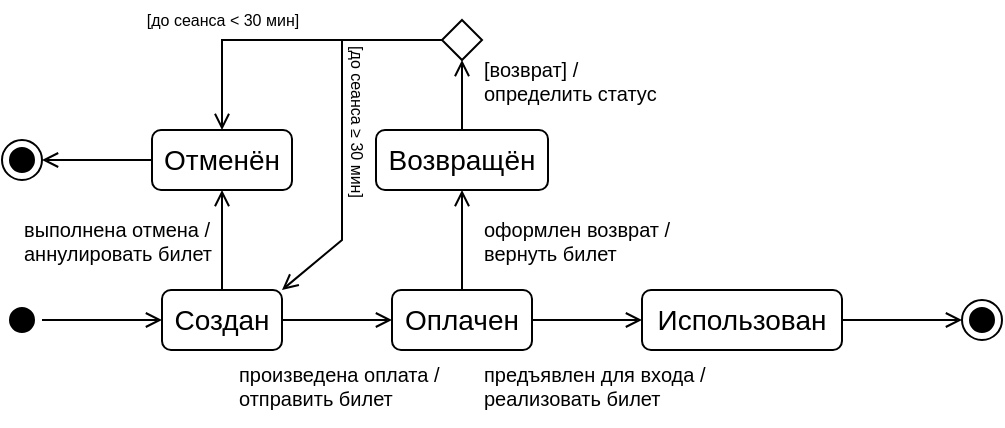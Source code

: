 <mxfile version="25.0.1">
  <diagram name="Билет" id="yb4P6ZWHLYMD32XUaaj4">
    <mxGraphModel dx="819" dy="457" grid="1" gridSize="10" guides="1" tooltips="1" connect="1" arrows="1" fold="1" page="1" pageScale="1" pageWidth="827" pageHeight="1169" math="0" shadow="0">
      <root>
        <mxCell id="0" />
        <mxCell id="1" parent="0" />
        <mxCell id="dq3qynxMWd-uubnoRxsl-1" value="" style="ellipse;html=1;shape=startState;fillColor=#000000;strokeColor=#000000;direction=north;aspect=fixed;" vertex="1" parent="1">
          <mxGeometry x="164" y="630" width="20" height="20" as="geometry" />
        </mxCell>
        <mxCell id="dq3qynxMWd-uubnoRxsl-3" value="Создан" style="rounded=1;whiteSpace=wrap;html=1;fontSize=14;" vertex="1" parent="1">
          <mxGeometry x="244" y="625" width="60" height="30" as="geometry" />
        </mxCell>
        <mxCell id="dq3qynxMWd-uubnoRxsl-4" value="Оплачен" style="rounded=1;whiteSpace=wrap;html=1;fontSize=14;" vertex="1" parent="1">
          <mxGeometry x="359" y="625" width="70" height="30" as="geometry" />
        </mxCell>
        <mxCell id="dq3qynxMWd-uubnoRxsl-5" value="Отменён" style="rounded=1;whiteSpace=wrap;html=1;fontSize=14;" vertex="1" parent="1">
          <mxGeometry x="239" y="545" width="70" height="30" as="geometry" />
        </mxCell>
        <mxCell id="dq3qynxMWd-uubnoRxsl-6" value="Использован" style="rounded=1;whiteSpace=wrap;html=1;fontSize=14;" vertex="1" parent="1">
          <mxGeometry x="484" y="625" width="100" height="30" as="geometry" />
        </mxCell>
        <mxCell id="dq3qynxMWd-uubnoRxsl-7" value="Возвращён" style="rounded=1;whiteSpace=wrap;html=1;fontSize=14;" vertex="1" parent="1">
          <mxGeometry x="351" y="545" width="86" height="30" as="geometry" />
        </mxCell>
        <mxCell id="dq3qynxMWd-uubnoRxsl-8" value="" style="endArrow=open;html=1;rounded=0;endFill=0;exitX=1;exitY=0.5;exitDx=0;exitDy=0;entryX=0;entryY=0.5;entryDx=0;entryDy=0;" edge="1" parent="1" source="dq3qynxMWd-uubnoRxsl-3" target="dq3qynxMWd-uubnoRxsl-4">
          <mxGeometry width="50" height="50" relative="1" as="geometry">
            <mxPoint x="454" y="675" as="sourcePoint" />
            <mxPoint x="504" y="625" as="targetPoint" />
          </mxGeometry>
        </mxCell>
        <mxCell id="dq3qynxMWd-uubnoRxsl-9" value="" style="endArrow=open;html=1;rounded=0;endFill=0;exitX=1;exitY=0.5;exitDx=0;exitDy=0;entryX=0;entryY=0.5;entryDx=0;entryDy=0;" edge="1" parent="1" source="dq3qynxMWd-uubnoRxsl-4" target="dq3qynxMWd-uubnoRxsl-6">
          <mxGeometry width="50" height="50" relative="1" as="geometry">
            <mxPoint x="304" y="695" as="sourcePoint" />
            <mxPoint x="359" y="695" as="targetPoint" />
          </mxGeometry>
        </mxCell>
        <mxCell id="dq3qynxMWd-uubnoRxsl-10" value="" style="endArrow=open;html=1;rounded=0;endFill=0;exitX=0.5;exitY=0;exitDx=0;exitDy=0;entryX=0.5;entryY=1;entryDx=0;entryDy=0;" edge="1" parent="1" source="dq3qynxMWd-uubnoRxsl-3" target="dq3qynxMWd-uubnoRxsl-5">
          <mxGeometry width="50" height="50" relative="1" as="geometry">
            <mxPoint x="314" y="650" as="sourcePoint" />
            <mxPoint x="369" y="650" as="targetPoint" />
          </mxGeometry>
        </mxCell>
        <mxCell id="dq3qynxMWd-uubnoRxsl-11" value="" style="endArrow=open;html=1;rounded=0;endFill=0;entryX=0;entryY=0.5;entryDx=0;entryDy=0;" edge="1" parent="1" source="dq3qynxMWd-uubnoRxsl-1" target="dq3qynxMWd-uubnoRxsl-3">
          <mxGeometry width="50" height="50" relative="1" as="geometry">
            <mxPoint x="314" y="650" as="sourcePoint" />
            <mxPoint x="369" y="650" as="targetPoint" />
          </mxGeometry>
        </mxCell>
        <mxCell id="dq3qynxMWd-uubnoRxsl-13" value="" style="endArrow=open;html=1;rounded=0;endFill=0;entryX=0.5;entryY=1;entryDx=0;entryDy=0;exitX=0.5;exitY=0;exitDx=0;exitDy=0;" edge="1" parent="1" source="dq3qynxMWd-uubnoRxsl-7" target="dq3qynxMWd-uubnoRxsl-14">
          <mxGeometry width="50" height="50" relative="1" as="geometry">
            <mxPoint x="424" y="530" as="sourcePoint" />
            <mxPoint x="364" y="680" as="targetPoint" />
          </mxGeometry>
        </mxCell>
        <mxCell id="dq3qynxMWd-uubnoRxsl-14" value="" style="rhombus;whiteSpace=wrap;html=1;strokeColor=default;fontSize=9;" vertex="1" parent="1">
          <mxGeometry x="384" y="490" width="20" height="20" as="geometry" />
        </mxCell>
        <mxCell id="dq3qynxMWd-uubnoRxsl-15" value="" style="ellipse;html=1;shape=endState;fillColor=#000000;strokeColor=#000000;aspect=fixed;" vertex="1" parent="1">
          <mxGeometry x="644" y="630" width="20" height="20" as="geometry" />
        </mxCell>
        <mxCell id="dq3qynxMWd-uubnoRxsl-17" value="" style="endArrow=open;html=1;rounded=0;endFill=0;exitX=1;exitY=0.5;exitDx=0;exitDy=0;" edge="1" parent="1" source="dq3qynxMWd-uubnoRxsl-6" target="dq3qynxMWd-uubnoRxsl-15">
          <mxGeometry width="50" height="50" relative="1" as="geometry">
            <mxPoint x="604" y="630" as="sourcePoint" />
            <mxPoint x="634" y="670" as="targetPoint" />
          </mxGeometry>
        </mxCell>
        <mxCell id="dq3qynxMWd-uubnoRxsl-18" value="" style="endArrow=open;html=1;rounded=0;endFill=0;entryX=0.5;entryY=0;entryDx=0;entryDy=0;exitX=0;exitY=0.5;exitDx=0;exitDy=0;" edge="1" parent="1" source="dq3qynxMWd-uubnoRxsl-14" target="dq3qynxMWd-uubnoRxsl-5">
          <mxGeometry width="50" height="50" relative="1" as="geometry">
            <mxPoint x="404" y="555" as="sourcePoint" />
            <mxPoint x="404" y="520" as="targetPoint" />
            <Array as="points">
              <mxPoint x="274" y="500" />
            </Array>
          </mxGeometry>
        </mxCell>
        <mxCell id="dq3qynxMWd-uubnoRxsl-19" value="" style="endArrow=open;html=1;rounded=0;endFill=0;entryX=1;entryY=0;entryDx=0;entryDy=0;" edge="1" parent="1" target="dq3qynxMWd-uubnoRxsl-3">
          <mxGeometry width="50" height="50" relative="1" as="geometry">
            <mxPoint x="334" y="500" as="sourcePoint" />
            <mxPoint x="314" y="600" as="targetPoint" />
            <Array as="points">
              <mxPoint x="334" y="600" />
            </Array>
          </mxGeometry>
        </mxCell>
        <mxCell id="dq3qynxMWd-uubnoRxsl-20" value="" style="endArrow=open;html=1;rounded=0;endFill=0;entryX=0.5;entryY=1;entryDx=0;entryDy=0;exitX=0.5;exitY=0;exitDx=0;exitDy=0;" edge="1" parent="1" source="dq3qynxMWd-uubnoRxsl-4" target="dq3qynxMWd-uubnoRxsl-7">
          <mxGeometry width="50" height="50" relative="1" as="geometry">
            <mxPoint x="404" y="555" as="sourcePoint" />
            <mxPoint x="404" y="520" as="targetPoint" />
          </mxGeometry>
        </mxCell>
        <mxCell id="dq3qynxMWd-uubnoRxsl-21" value="" style="ellipse;html=1;shape=endState;fillColor=#000000;strokeColor=#000000;aspect=fixed;" vertex="1" parent="1">
          <mxGeometry x="164" y="550" width="20" height="20" as="geometry" />
        </mxCell>
        <mxCell id="dq3qynxMWd-uubnoRxsl-22" value="" style="endArrow=open;html=1;rounded=0;endFill=0;exitX=0;exitY=0.5;exitDx=0;exitDy=0;" edge="1" parent="1" target="dq3qynxMWd-uubnoRxsl-21" source="dq3qynxMWd-uubnoRxsl-5">
          <mxGeometry width="50" height="50" relative="1" as="geometry">
            <mxPoint x="104" y="560" as="sourcePoint" />
            <mxPoint x="204" y="580" as="targetPoint" />
          </mxGeometry>
        </mxCell>
        <mxCell id="dq3qynxMWd-uubnoRxsl-23" value="произведена оплата /&#xa;отправить билет&#xa;" style="text;strokeColor=none;fillColor=none;align=left;verticalAlign=top;spacingLeft=4;spacingRight=4;overflow=hidden;rotatable=0;points=[[0,0.5],[1,0.5]];portConstraint=eastwest;fontSize=10;" vertex="1" parent="1">
          <mxGeometry x="276.5" y="655" width="115" height="35" as="geometry" />
        </mxCell>
        <mxCell id="dq3qynxMWd-uubnoRxsl-24" value="предъявлен для входа /&#xa;реализовать билет&#xa;" style="text;strokeColor=none;fillColor=none;align=left;verticalAlign=top;spacingLeft=4;spacingRight=4;overflow=hidden;rotatable=0;points=[[0,0.5],[1,0.5]];portConstraint=eastwest;fontSize=10;" vertex="1" parent="1">
          <mxGeometry x="399" y="655" width="125" height="35" as="geometry" />
        </mxCell>
        <mxCell id="dq3qynxMWd-uubnoRxsl-25" value="оформлен возврат /&#xa;вернуть билет" style="text;strokeColor=none;fillColor=none;align=left;verticalAlign=top;spacingLeft=4;spacingRight=4;overflow=hidden;rotatable=0;points=[[0,0.5],[1,0.5]];portConstraint=eastwest;fontSize=10;" vertex="1" parent="1">
          <mxGeometry x="399" y="582.5" width="105" height="35" as="geometry" />
        </mxCell>
        <mxCell id="dq3qynxMWd-uubnoRxsl-26" value="[возврат] /&#xa;определить статус" style="text;strokeColor=none;fillColor=none;align=left;verticalAlign=top;spacingLeft=4;spacingRight=4;overflow=hidden;rotatable=0;points=[[0,0.5],[1,0.5]];portConstraint=eastwest;fontSize=10;" vertex="1" parent="1">
          <mxGeometry x="399" y="502.5" width="100" height="35" as="geometry" />
        </mxCell>
        <mxCell id="dq3qynxMWd-uubnoRxsl-27" value="выполнена отмена /&#xa;аннулировать билет" style="text;strokeColor=none;fillColor=none;align=left;verticalAlign=top;spacingLeft=4;spacingRight=4;overflow=hidden;rotatable=0;points=[[0,0.5],[1,0.5]];portConstraint=eastwest;fontSize=10;" vertex="1" parent="1">
          <mxGeometry x="169" y="582.5" width="105" height="35" as="geometry" />
        </mxCell>
        <mxCell id="dq3qynxMWd-uubnoRxsl-29" value="[до сеанса ≥ 30 мин]" style="text;html=1;align=center;verticalAlign=middle;resizable=0;points=[];autosize=1;strokeColor=none;fillColor=none;fontSize=8;rotation=90;" vertex="1" parent="1">
          <mxGeometry x="291.5" y="530" width="100" height="20" as="geometry" />
        </mxCell>
        <mxCell id="dq3qynxMWd-uubnoRxsl-30" value="[до сеанса &amp;lt; 30 мин]" style="text;html=1;align=center;verticalAlign=middle;resizable=0;points=[];autosize=1;strokeColor=none;fillColor=none;fontSize=8;rotation=0;" vertex="1" parent="1">
          <mxGeometry x="224" y="480" width="100" height="20" as="geometry" />
        </mxCell>
      </root>
    </mxGraphModel>
  </diagram>
</mxfile>

